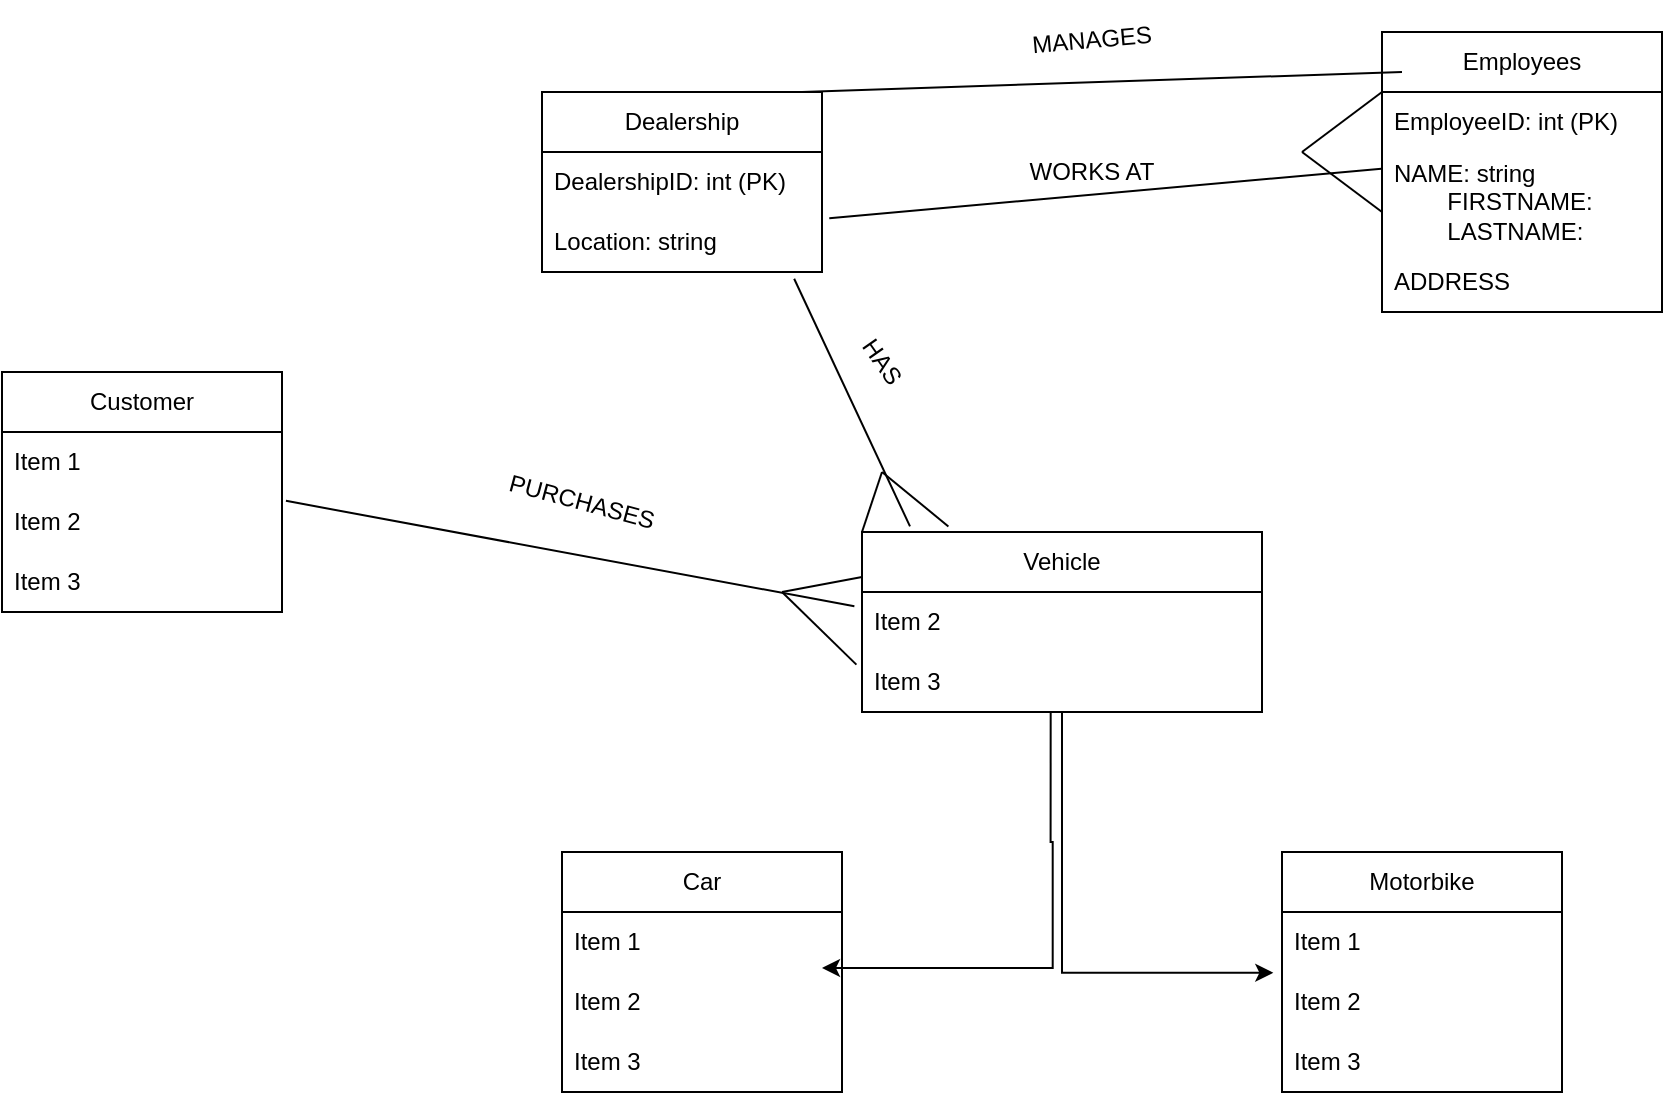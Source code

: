 <mxfile version="24.0.6" type="github">
  <diagram name="Page-1" id="929967ad-93f9-6ef4-fab6-5d389245f69c">
    <mxGraphModel dx="1042" dy="535" grid="1" gridSize="10" guides="1" tooltips="1" connect="1" arrows="1" fold="1" page="1" pageScale="1.5" pageWidth="1169" pageHeight="826" background="none" math="0" shadow="0">
      <root>
        <mxCell id="0" style=";html=1;" />
        <mxCell id="1" style=";html=1;" parent="0" />
        <mxCell id="XS_lBGLhjus8RZy1brPl-15" style="edgeStyle=orthogonalEdgeStyle;rounded=0;orthogonalLoop=1;jettySize=auto;html=1;entryX=0.969;entryY=-0.067;entryDx=0;entryDy=0;entryPerimeter=0;" edge="1" parent="1">
          <mxGeometry relative="1" as="geometry">
            <mxPoint x="690.0" y="737.99" as="targetPoint" />
            <mxPoint x="804.34" y="610" as="sourcePoint" />
            <Array as="points">
              <mxPoint x="804.34" y="675" />
              <mxPoint x="805.34" y="675" />
              <mxPoint x="805.34" y="738" />
            </Array>
          </mxGeometry>
        </mxCell>
        <mxCell id="XS_lBGLhjus8RZy1brPl-17" style="edgeStyle=orthogonalEdgeStyle;rounded=0;orthogonalLoop=1;jettySize=auto;html=1;entryX=-0.031;entryY=0.013;entryDx=0;entryDy=0;entryPerimeter=0;" edge="1" parent="1" source="iw7_ko04Hb8-fkSovtf5-8" target="iw7_ko04Hb8-fkSovtf5-18">
          <mxGeometry relative="1" as="geometry">
            <mxPoint x="860" y="740" as="targetPoint" />
            <Array as="points">
              <mxPoint x="810" y="740" />
            </Array>
          </mxGeometry>
        </mxCell>
        <mxCell id="iw7_ko04Hb8-fkSovtf5-8" value="Vehicle" style="swimlane;fontStyle=0;childLayout=stackLayout;horizontal=1;startSize=30;horizontalStack=0;resizeParent=1;resizeParentMax=0;resizeLast=0;collapsible=1;marginBottom=0;whiteSpace=wrap;html=1;" parent="1" vertex="1">
          <mxGeometry x="710" y="520" width="200" height="90" as="geometry" />
        </mxCell>
        <mxCell id="iw7_ko04Hb8-fkSovtf5-10" value="Item 2" style="text;strokeColor=none;fillColor=none;align=left;verticalAlign=middle;spacingLeft=4;spacingRight=4;overflow=hidden;points=[[0,0.5],[1,0.5]];portConstraint=eastwest;rotatable=0;whiteSpace=wrap;html=1;" parent="iw7_ko04Hb8-fkSovtf5-8" vertex="1">
          <mxGeometry y="30" width="200" height="30" as="geometry" />
        </mxCell>
        <mxCell id="iw7_ko04Hb8-fkSovtf5-11" value="Item 3" style="text;strokeColor=none;fillColor=none;align=left;verticalAlign=middle;spacingLeft=4;spacingRight=4;overflow=hidden;points=[[0,0.5],[1,0.5]];portConstraint=eastwest;rotatable=0;whiteSpace=wrap;html=1;" parent="iw7_ko04Hb8-fkSovtf5-8" vertex="1">
          <mxGeometry y="60" width="200" height="30" as="geometry" />
        </mxCell>
        <mxCell id="iw7_ko04Hb8-fkSovtf5-12" value="Car" style="swimlane;fontStyle=0;childLayout=stackLayout;horizontal=1;startSize=30;horizontalStack=0;resizeParent=1;resizeParentMax=0;resizeLast=0;collapsible=1;marginBottom=0;whiteSpace=wrap;html=1;" parent="1" vertex="1">
          <mxGeometry x="560" y="680" width="140" height="120" as="geometry" />
        </mxCell>
        <mxCell id="iw7_ko04Hb8-fkSovtf5-13" value="Item 1" style="text;strokeColor=none;fillColor=none;align=left;verticalAlign=middle;spacingLeft=4;spacingRight=4;overflow=hidden;points=[[0,0.5],[1,0.5]];portConstraint=eastwest;rotatable=0;whiteSpace=wrap;html=1;" parent="iw7_ko04Hb8-fkSovtf5-12" vertex="1">
          <mxGeometry y="30" width="140" height="30" as="geometry" />
        </mxCell>
        <mxCell id="iw7_ko04Hb8-fkSovtf5-14" value="Item 2" style="text;strokeColor=none;fillColor=none;align=left;verticalAlign=middle;spacingLeft=4;spacingRight=4;overflow=hidden;points=[[0,0.5],[1,0.5]];portConstraint=eastwest;rotatable=0;whiteSpace=wrap;html=1;" parent="iw7_ko04Hb8-fkSovtf5-12" vertex="1">
          <mxGeometry y="60" width="140" height="30" as="geometry" />
        </mxCell>
        <mxCell id="iw7_ko04Hb8-fkSovtf5-15" value="Item 3" style="text;strokeColor=none;fillColor=none;align=left;verticalAlign=middle;spacingLeft=4;spacingRight=4;overflow=hidden;points=[[0,0.5],[1,0.5]];portConstraint=eastwest;rotatable=0;whiteSpace=wrap;html=1;" parent="iw7_ko04Hb8-fkSovtf5-12" vertex="1">
          <mxGeometry y="90" width="140" height="30" as="geometry" />
        </mxCell>
        <mxCell id="iw7_ko04Hb8-fkSovtf5-16" value="Motorbike" style="swimlane;fontStyle=0;childLayout=stackLayout;horizontal=1;startSize=30;horizontalStack=0;resizeParent=1;resizeParentMax=0;resizeLast=0;collapsible=1;marginBottom=0;whiteSpace=wrap;html=1;" parent="1" vertex="1">
          <mxGeometry x="920" y="680" width="140" height="120" as="geometry" />
        </mxCell>
        <mxCell id="iw7_ko04Hb8-fkSovtf5-17" value="Item 1" style="text;strokeColor=none;fillColor=none;align=left;verticalAlign=middle;spacingLeft=4;spacingRight=4;overflow=hidden;points=[[0,0.5],[1,0.5]];portConstraint=eastwest;rotatable=0;whiteSpace=wrap;html=1;" parent="iw7_ko04Hb8-fkSovtf5-16" vertex="1">
          <mxGeometry y="30" width="140" height="30" as="geometry" />
        </mxCell>
        <mxCell id="iw7_ko04Hb8-fkSovtf5-18" value="Item 2" style="text;strokeColor=none;fillColor=none;align=left;verticalAlign=middle;spacingLeft=4;spacingRight=4;overflow=hidden;points=[[0,0.5],[1,0.5]];portConstraint=eastwest;rotatable=0;whiteSpace=wrap;html=1;" parent="iw7_ko04Hb8-fkSovtf5-16" vertex="1">
          <mxGeometry y="60" width="140" height="30" as="geometry" />
        </mxCell>
        <mxCell id="iw7_ko04Hb8-fkSovtf5-19" value="Item 3" style="text;strokeColor=none;fillColor=none;align=left;verticalAlign=middle;spacingLeft=4;spacingRight=4;overflow=hidden;points=[[0,0.5],[1,0.5]];portConstraint=eastwest;rotatable=0;whiteSpace=wrap;html=1;" parent="iw7_ko04Hb8-fkSovtf5-16" vertex="1">
          <mxGeometry y="90" width="140" height="30" as="geometry" />
        </mxCell>
        <mxCell id="iw7_ko04Hb8-fkSovtf5-23" value="Dealership" style="swimlane;fontStyle=0;childLayout=stackLayout;horizontal=1;startSize=30;horizontalStack=0;resizeParent=1;resizeParentMax=0;resizeLast=0;collapsible=1;marginBottom=0;whiteSpace=wrap;html=1;" parent="1" vertex="1">
          <mxGeometry x="550" y="300" width="140" height="90" as="geometry" />
        </mxCell>
        <mxCell id="iw7_ko04Hb8-fkSovtf5-24" value="DealershipID: int (PK)" style="text;strokeColor=none;fillColor=none;align=left;verticalAlign=middle;spacingLeft=4;spacingRight=4;overflow=hidden;points=[[0,0.5],[1,0.5]];portConstraint=eastwest;rotatable=0;whiteSpace=wrap;html=1;" parent="iw7_ko04Hb8-fkSovtf5-23" vertex="1">
          <mxGeometry y="30" width="140" height="30" as="geometry" />
        </mxCell>
        <mxCell id="iw7_ko04Hb8-fkSovtf5-25" value="Location: string" style="text;strokeColor=none;fillColor=none;align=left;verticalAlign=middle;spacingLeft=4;spacingRight=4;overflow=hidden;points=[[0,0.5],[1,0.5]];portConstraint=eastwest;rotatable=0;whiteSpace=wrap;html=1;" parent="iw7_ko04Hb8-fkSovtf5-23" vertex="1">
          <mxGeometry y="60" width="140" height="30" as="geometry" />
        </mxCell>
        <mxCell id="iw7_ko04Hb8-fkSovtf5-27" value="Employees" style="swimlane;fontStyle=0;childLayout=stackLayout;horizontal=1;startSize=30;horizontalStack=0;resizeParent=1;resizeParentMax=0;resizeLast=0;collapsible=1;marginBottom=0;whiteSpace=wrap;html=1;" parent="1" vertex="1">
          <mxGeometry x="970" y="270" width="140" height="140" as="geometry" />
        </mxCell>
        <mxCell id="iw7_ko04Hb8-fkSovtf5-28" value="EmployeeID: int (PK)" style="text;strokeColor=none;fillColor=none;align=left;verticalAlign=middle;spacingLeft=4;spacingRight=4;overflow=hidden;points=[[0,0.5],[1,0.5]];portConstraint=eastwest;rotatable=0;whiteSpace=wrap;html=1;" parent="iw7_ko04Hb8-fkSovtf5-27" vertex="1">
          <mxGeometry y="30" width="140" height="30" as="geometry" />
        </mxCell>
        <mxCell id="iw7_ko04Hb8-fkSovtf5-29" value="NAME: string&lt;div&gt;&lt;span style=&quot;white-space: pre;&quot;&gt;&#x9;&lt;/span&gt;FIRSTNAME:&lt;br&gt;&lt;/div&gt;&lt;div&gt;&lt;span style=&quot;white-space: pre;&quot;&gt;&#x9;&lt;/span&gt;LASTNAME:&lt;br&gt;&lt;/div&gt;" style="text;strokeColor=none;fillColor=none;align=left;verticalAlign=middle;spacingLeft=4;spacingRight=4;overflow=hidden;points=[[0,0.5],[1,0.5]];portConstraint=eastwest;rotatable=0;whiteSpace=wrap;html=1;" parent="iw7_ko04Hb8-fkSovtf5-27" vertex="1">
          <mxGeometry y="60" width="140" height="50" as="geometry" />
        </mxCell>
        <mxCell id="iw7_ko04Hb8-fkSovtf5-30" value="ADDRESS" style="text;strokeColor=none;fillColor=none;align=left;verticalAlign=middle;spacingLeft=4;spacingRight=4;overflow=hidden;points=[[0,0.5],[1,0.5]];portConstraint=eastwest;rotatable=0;whiteSpace=wrap;html=1;" parent="iw7_ko04Hb8-fkSovtf5-27" vertex="1">
          <mxGeometry y="110" width="140" height="30" as="geometry" />
        </mxCell>
        <mxCell id="iw7_ko04Hb8-fkSovtf5-32" value="Customer" style="swimlane;fontStyle=0;childLayout=stackLayout;horizontal=1;startSize=30;horizontalStack=0;resizeParent=1;resizeParentMax=0;resizeLast=0;collapsible=1;marginBottom=0;whiteSpace=wrap;html=1;" parent="1" vertex="1">
          <mxGeometry x="280" y="440" width="140" height="120" as="geometry" />
        </mxCell>
        <mxCell id="iw7_ko04Hb8-fkSovtf5-33" value="Item 1" style="text;strokeColor=none;fillColor=none;align=left;verticalAlign=middle;spacingLeft=4;spacingRight=4;overflow=hidden;points=[[0,0.5],[1,0.5]];portConstraint=eastwest;rotatable=0;whiteSpace=wrap;html=1;" parent="iw7_ko04Hb8-fkSovtf5-32" vertex="1">
          <mxGeometry y="30" width="140" height="30" as="geometry" />
        </mxCell>
        <mxCell id="iw7_ko04Hb8-fkSovtf5-34" value="Item 2" style="text;strokeColor=none;fillColor=none;align=left;verticalAlign=middle;spacingLeft=4;spacingRight=4;overflow=hidden;points=[[0,0.5],[1,0.5]];portConstraint=eastwest;rotatable=0;whiteSpace=wrap;html=1;" parent="iw7_ko04Hb8-fkSovtf5-32" vertex="1">
          <mxGeometry y="60" width="140" height="30" as="geometry" />
        </mxCell>
        <mxCell id="iw7_ko04Hb8-fkSovtf5-35" value="Item 3" style="text;strokeColor=none;fillColor=none;align=left;verticalAlign=middle;spacingLeft=4;spacingRight=4;overflow=hidden;points=[[0,0.5],[1,0.5]];portConstraint=eastwest;rotatable=0;whiteSpace=wrap;html=1;" parent="iw7_ko04Hb8-fkSovtf5-32" vertex="1">
          <mxGeometry y="90" width="140" height="30" as="geometry" />
        </mxCell>
        <mxCell id="iw7_ko04Hb8-fkSovtf5-36" value="" style="endArrow=none;html=1;rounded=0;exitX=0.972;exitY=1.112;exitDx=0;exitDy=0;exitPerimeter=0;entryX=0.12;entryY=-0.031;entryDx=0;entryDy=0;entryPerimeter=0;" parent="1" target="iw7_ko04Hb8-fkSovtf5-8" edge="1">
          <mxGeometry width="50" height="50" relative="1" as="geometry">
            <mxPoint x="676.08" y="393.36" as="sourcePoint" />
            <mxPoint x="730" y="510" as="targetPoint" />
          </mxGeometry>
        </mxCell>
        <mxCell id="iw7_ko04Hb8-fkSovtf5-37" value="" style="endArrow=none;html=1;rounded=0;entryX=1.026;entryY=0.104;entryDx=0;entryDy=0;entryPerimeter=0;exitX=-0.002;exitY=0.167;exitDx=0;exitDy=0;exitPerimeter=0;" parent="1" source="iw7_ko04Hb8-fkSovtf5-29" target="iw7_ko04Hb8-fkSovtf5-25" edge="1">
          <mxGeometry width="50" height="50" relative="1" as="geometry">
            <mxPoint x="740" y="580" as="sourcePoint" />
            <mxPoint x="790" y="530" as="targetPoint" />
          </mxGeometry>
        </mxCell>
        <mxCell id="iw7_ko04Hb8-fkSovtf5-38" value="" style="endArrow=none;html=1;rounded=0;exitX=1.014;exitY=0.147;exitDx=0;exitDy=0;exitPerimeter=0;entryX=-0.019;entryY=0.237;entryDx=0;entryDy=0;entryPerimeter=0;" parent="1" source="iw7_ko04Hb8-fkSovtf5-34" target="iw7_ko04Hb8-fkSovtf5-10" edge="1">
          <mxGeometry width="50" height="50" relative="1" as="geometry">
            <mxPoint x="740" y="580" as="sourcePoint" />
            <mxPoint x="790" y="530" as="targetPoint" />
          </mxGeometry>
        </mxCell>
        <mxCell id="iw7_ko04Hb8-fkSovtf5-39" value="" style="endArrow=none;html=1;rounded=0;entryX=-0.014;entryY=1.21;entryDx=0;entryDy=0;entryPerimeter=0;" parent="1" target="iw7_ko04Hb8-fkSovtf5-10" edge="1">
          <mxGeometry width="50" height="50" relative="1" as="geometry">
            <mxPoint x="670" y="550" as="sourcePoint" />
            <mxPoint x="790" y="530" as="targetPoint" />
          </mxGeometry>
        </mxCell>
        <mxCell id="iw7_ko04Hb8-fkSovtf5-40" value="" style="endArrow=none;html=1;rounded=0;entryX=0;entryY=0.25;entryDx=0;entryDy=0;" parent="1" target="iw7_ko04Hb8-fkSovtf5-8" edge="1">
          <mxGeometry width="50" height="50" relative="1" as="geometry">
            <mxPoint x="670" y="550" as="sourcePoint" />
            <mxPoint x="790" y="530" as="targetPoint" />
          </mxGeometry>
        </mxCell>
        <mxCell id="XS_lBGLhjus8RZy1brPl-1" value="" style="endArrow=none;html=1;rounded=0;entryX=0.216;entryY=-0.031;entryDx=0;entryDy=0;entryPerimeter=0;" edge="1" parent="1" target="iw7_ko04Hb8-fkSovtf5-8">
          <mxGeometry width="50" height="50" relative="1" as="geometry">
            <mxPoint x="720" y="490" as="sourcePoint" />
            <mxPoint x="770" y="510" as="targetPoint" />
          </mxGeometry>
        </mxCell>
        <mxCell id="XS_lBGLhjus8RZy1brPl-2" value="" style="endArrow=none;html=1;rounded=0;exitX=0;exitY=0;exitDx=0;exitDy=0;" edge="1" parent="1" source="iw7_ko04Hb8-fkSovtf5-8">
          <mxGeometry width="50" height="50" relative="1" as="geometry">
            <mxPoint x="720" y="560" as="sourcePoint" />
            <mxPoint x="720" y="490" as="targetPoint" />
          </mxGeometry>
        </mxCell>
        <mxCell id="XS_lBGLhjus8RZy1brPl-3" value="" style="endArrow=none;html=1;rounded=0;" edge="1" parent="1">
          <mxGeometry width="50" height="50" relative="1" as="geometry">
            <mxPoint x="930" y="330" as="sourcePoint" />
            <mxPoint x="970" y="300" as="targetPoint" />
          </mxGeometry>
        </mxCell>
        <mxCell id="XS_lBGLhjus8RZy1brPl-4" value="" style="endArrow=none;html=1;rounded=0;" edge="1" parent="1">
          <mxGeometry width="50" height="50" relative="1" as="geometry">
            <mxPoint x="930" y="330" as="sourcePoint" />
            <mxPoint x="970" y="360" as="targetPoint" />
          </mxGeometry>
        </mxCell>
        <mxCell id="XS_lBGLhjus8RZy1brPl-6" value="" style="endArrow=none;html=1;rounded=0;" edge="1" parent="1">
          <mxGeometry width="50" height="50" relative="1" as="geometry">
            <mxPoint x="680" y="300" as="sourcePoint" />
            <mxPoint x="980" y="290" as="targetPoint" />
          </mxGeometry>
        </mxCell>
        <mxCell id="XS_lBGLhjus8RZy1brPl-9" value="MANAGES" style="text;html=1;align=center;verticalAlign=middle;whiteSpace=wrap;rounded=0;rotation=-5;" vertex="1" parent="1">
          <mxGeometry x="779.94" y="258.69" width="90" height="30" as="geometry" />
        </mxCell>
        <mxCell id="XS_lBGLhjus8RZy1brPl-10" value="WORKS AT" style="text;html=1;align=center;verticalAlign=middle;whiteSpace=wrap;rounded=0;" vertex="1" parent="1">
          <mxGeometry x="779.94" y="320" width="90" height="40" as="geometry" />
        </mxCell>
        <mxCell id="XS_lBGLhjus8RZy1brPl-11" value="HAS" style="text;html=1;align=center;verticalAlign=middle;whiteSpace=wrap;rounded=0;rotation=55;" vertex="1" parent="1">
          <mxGeometry x="690" y="420" width="60" height="30" as="geometry" />
        </mxCell>
        <mxCell id="XS_lBGLhjus8RZy1brPl-12" value="PURCHASES" style="text;html=1;align=center;verticalAlign=middle;whiteSpace=wrap;rounded=0;rotation=15;" vertex="1" parent="1">
          <mxGeometry x="540" y="490" width="60" height="30" as="geometry" />
        </mxCell>
      </root>
    </mxGraphModel>
  </diagram>
</mxfile>
